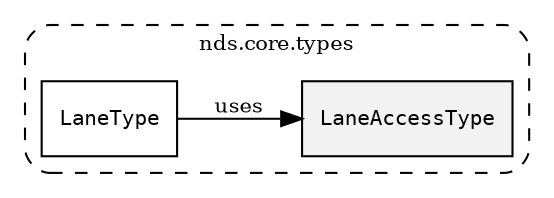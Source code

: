 /**
 * This dot file creates symbol collaboration diagram for LaneAccessType.
 */
digraph ZSERIO
{
    node [shape=box, fontsize=10];
    rankdir="LR";
    fontsize=10;
    tooltip="LaneAccessType collaboration diagram";

    subgraph "cluster_nds.core.types"
    {
        style="dashed, rounded";
        label="nds.core.types";
        tooltip="Package nds.core.types";
        href="../../../content/packages/nds.core.types.html#Package-nds-core-types";
        target="_parent";

        "LaneAccessType" [style="filled", fillcolor="#0000000D", target="_parent", label=<<font face="monospace"><table align="center" border="0" cellspacing="0" cellpadding="0"><tr><td href="../../../content/packages/nds.core.types.html#Bitmask-LaneAccessType" title="Bitmask defined in nds.core.types">LaneAccessType</td></tr></table></font>>];
        "LaneType" [target="_parent", label=<<font face="monospace"><table align="center" border="0" cellspacing="0" cellpadding="0"><tr><td href="../../../content/packages/nds.core.types.html#Structure-LaneType" title="Structure defined in nds.core.types">LaneType</td></tr></table></font>>];
    }

    "LaneType" -> "LaneAccessType" [label="uses", fontsize=10];
}
